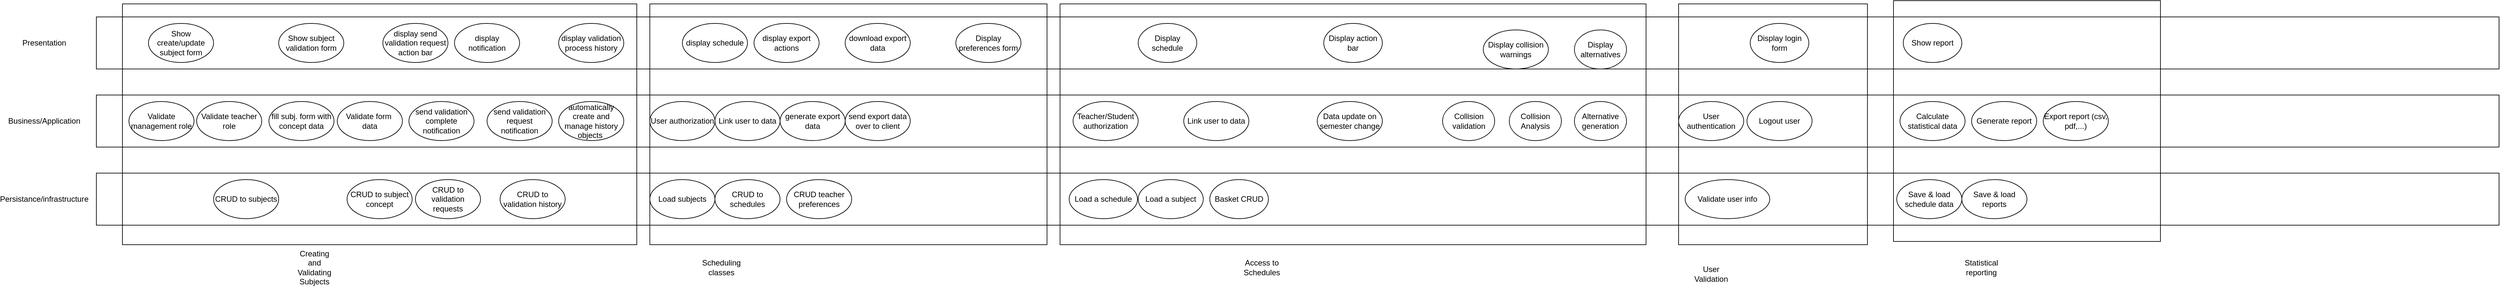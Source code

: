 <mxfile version="28.2.8">
  <diagram name="Page-1" id="85GoiwzplOYLq53OgErL">
    <mxGraphModel dx="2066" dy="1103" grid="1" gridSize="10" guides="1" tooltips="1" connect="1" arrows="1" fold="1" page="1" pageScale="1" pageWidth="827" pageHeight="1169" background="none" math="0" shadow="0">
      <root>
        <mxCell id="0" />
        <mxCell id="1" parent="0" />
        <mxCell id="A8C6d5W6ICT088-M1Bfj-1" value="" style="rounded=0;whiteSpace=wrap;html=1;fillColor=none;" parent="1" vertex="1">
          <mxGeometry x="160" y="40" width="3690" height="80" as="geometry" />
        </mxCell>
        <mxCell id="A8C6d5W6ICT088-M1Bfj-6" value="" style="rounded=0;whiteSpace=wrap;html=1;fillColor=none;" parent="1" vertex="1">
          <mxGeometry x="160" y="160" width="3690" height="80" as="geometry" />
        </mxCell>
        <mxCell id="A8C6d5W6ICT088-M1Bfj-7" value="" style="rounded=0;whiteSpace=wrap;html=1;fillColor=none;" parent="1" vertex="1">
          <mxGeometry x="160" y="280" width="3690" height="80" as="geometry" />
        </mxCell>
        <mxCell id="A8C6d5W6ICT088-M1Bfj-8" value="Business/Application" style="text;html=1;align=center;verticalAlign=middle;whiteSpace=wrap;rounded=0;" parent="1" vertex="1">
          <mxGeometry x="50" y="185" width="60" height="30" as="geometry" />
        </mxCell>
        <mxCell id="A8C6d5W6ICT088-M1Bfj-13" value="" style="rounded=0;whiteSpace=wrap;html=1;fillColor=none;" parent="1" vertex="1">
          <mxGeometry x="200" y="20" width="790" height="370" as="geometry" />
        </mxCell>
        <mxCell id="A8C6d5W6ICT088-M1Bfj-9" value="Presentation" style="text;html=1;align=center;verticalAlign=middle;whiteSpace=wrap;rounded=0;" parent="1" vertex="1">
          <mxGeometry x="50" y="65" width="60" height="30" as="geometry" />
        </mxCell>
        <mxCell id="A8C6d5W6ICT088-M1Bfj-10" value="Persistance/infrastructure" style="text;html=1;align=center;verticalAlign=middle;whiteSpace=wrap;rounded=0;" parent="1" vertex="1">
          <mxGeometry x="50" y="305" width="60" height="30" as="geometry" />
        </mxCell>
        <mxCell id="A8C6d5W6ICT088-M1Bfj-14" value="Creating and Validating Subjects" style="text;html=1;align=center;verticalAlign=middle;whiteSpace=wrap;rounded=0;" parent="1" vertex="1">
          <mxGeometry x="465" y="410" width="60" height="30" as="geometry" />
        </mxCell>
        <mxCell id="A8C6d5W6ICT088-M1Bfj-15" value="" style="rounded=0;whiteSpace=wrap;html=1;fillColor=none;" parent="1" vertex="1">
          <mxGeometry x="1010" y="20" width="610" height="370" as="geometry" />
        </mxCell>
        <mxCell id="A8C6d5W6ICT088-M1Bfj-16" value="Scheduling classes" style="text;html=1;align=center;verticalAlign=middle;whiteSpace=wrap;rounded=0;" parent="1" vertex="1">
          <mxGeometry x="1090" y="410" width="60" height="30" as="geometry" />
        </mxCell>
        <mxCell id="A8C6d5W6ICT088-M1Bfj-17" value="" style="rounded=0;whiteSpace=wrap;html=1;fillColor=none;" parent="1" vertex="1">
          <mxGeometry x="1640" y="20" width="900" height="370" as="geometry" />
        </mxCell>
        <mxCell id="A8C6d5W6ICT088-M1Bfj-18" value="User Validation" style="text;html=1;align=center;verticalAlign=middle;whiteSpace=wrap;rounded=0;" parent="1" vertex="1">
          <mxGeometry x="2610" y="420" width="60" height="30" as="geometry" />
        </mxCell>
        <mxCell id="A8C6d5W6ICT088-M1Bfj-20" value="" style="rounded=0;whiteSpace=wrap;html=1;fillColor=none;" parent="1" vertex="1">
          <mxGeometry x="2590" y="20" width="290" height="370" as="geometry" />
        </mxCell>
        <mxCell id="A8C6d5W6ICT088-M1Bfj-21" value="Access to Schedules" style="text;html=1;align=center;verticalAlign=middle;whiteSpace=wrap;rounded=0;" parent="1" vertex="1">
          <mxGeometry x="1920" y="410" width="60" height="30" as="geometry" />
        </mxCell>
        <mxCell id="A8C6d5W6ICT088-M1Bfj-22" value="CRUD to subjects" style="ellipse;whiteSpace=wrap;html=1;" parent="1" vertex="1">
          <mxGeometry x="340" y="290" width="100" height="60" as="geometry" />
        </mxCell>
        <mxCell id="A8C6d5W6ICT088-M1Bfj-24" value="Load subjects" style="ellipse;whiteSpace=wrap;html=1;" parent="1" vertex="1">
          <mxGeometry x="1010" y="290" width="100" height="60" as="geometry" />
        </mxCell>
        <mxCell id="A8C6d5W6ICT088-M1Bfj-25" value="Load a schedule" style="ellipse;whiteSpace=wrap;html=1;" parent="1" vertex="1">
          <mxGeometry x="1654" y="290" width="105" height="60" as="geometry" />
        </mxCell>
        <mxCell id="A8C6d5W6ICT088-M1Bfj-26" value="Validate user info" style="ellipse;whiteSpace=wrap;html=1;" parent="1" vertex="1">
          <mxGeometry x="2600" y="290" width="130" height="60" as="geometry" />
        </mxCell>
        <mxCell id="A8C6d5W6ICT088-M1Bfj-27" value="User authentication" style="ellipse;whiteSpace=wrap;html=1;" parent="1" vertex="1">
          <mxGeometry x="2590" y="170" width="100" height="60" as="geometry" />
        </mxCell>
        <mxCell id="A8C6d5W6ICT088-M1Bfj-28" value="Teacher/Student authorization" style="ellipse;whiteSpace=wrap;html=1;" parent="1" vertex="1">
          <mxGeometry x="1660" y="170" width="100" height="60" as="geometry" />
        </mxCell>
        <mxCell id="A8C6d5W6ICT088-M1Bfj-29" value="User authorization" style="ellipse;whiteSpace=wrap;html=1;" parent="1" vertex="1">
          <mxGeometry x="1010" y="170" width="100" height="60" as="geometry" />
        </mxCell>
        <mxCell id="A8C6d5W6ICT088-M1Bfj-30" value="Validate management role" style="ellipse;whiteSpace=wrap;html=1;" parent="1" vertex="1">
          <mxGeometry x="210" y="170" width="100" height="60" as="geometry" />
        </mxCell>
        <mxCell id="A8C6d5W6ICT088-M1Bfj-32" value="Validate teacher role" style="ellipse;whiteSpace=wrap;html=1;" parent="1" vertex="1">
          <mxGeometry x="314" y="170" width="100" height="60" as="geometry" />
        </mxCell>
        <mxCell id="A8C6d5W6ICT088-M1Bfj-33" value="Link user to data" style="ellipse;whiteSpace=wrap;html=1;" parent="1" vertex="1">
          <mxGeometry x="1110" y="170" width="100" height="60" as="geometry" />
        </mxCell>
        <mxCell id="A8C6d5W6ICT088-M1Bfj-34" value="Link user to data" style="ellipse;whiteSpace=wrap;html=1;" parent="1" vertex="1">
          <mxGeometry x="1830" y="170" width="100" height="60" as="geometry" />
        </mxCell>
        <mxCell id="A8C6d5W6ICT088-M1Bfj-35" value="Load a subject" style="ellipse;whiteSpace=wrap;html=1;" parent="1" vertex="1">
          <mxGeometry x="1760" y="290" width="100" height="60" as="geometry" />
        </mxCell>
        <mxCell id="A8C6d5W6ICT088-M1Bfj-36" value="CRUD to schedules" style="ellipse;whiteSpace=wrap;html=1;" parent="1" vertex="1">
          <mxGeometry x="1110" y="290" width="100" height="60" as="geometry" />
        </mxCell>
        <mxCell id="A8C6d5W6ICT088-M1Bfj-37" value="Show create/update subject form" style="ellipse;whiteSpace=wrap;html=1;" parent="1" vertex="1">
          <mxGeometry x="240" y="50" width="100" height="60" as="geometry" />
        </mxCell>
        <mxCell id="A8C6d5W6ICT088-M1Bfj-38" value="Show subject validation form" style="ellipse;whiteSpace=wrap;html=1;" parent="1" vertex="1">
          <mxGeometry x="440" y="50" width="100" height="60" as="geometry" />
        </mxCell>
        <mxCell id="A8C6d5W6ICT088-M1Bfj-39" value="display notification" style="ellipse;whiteSpace=wrap;html=1;" parent="1" vertex="1">
          <mxGeometry x="710" y="50" width="100" height="60" as="geometry" />
        </mxCell>
        <mxCell id="A8C6d5W6ICT088-M1Bfj-40" value="Data update on semester change" style="ellipse;whiteSpace=wrap;html=1;" parent="1" vertex="1">
          <mxGeometry x="2035" y="170" width="100" height="60" as="geometry" />
        </mxCell>
        <mxCell id="A8C6d5W6ICT088-M1Bfj-43" value="Display schedule" style="ellipse;whiteSpace=wrap;html=1;" parent="1" vertex="1">
          <mxGeometry x="1760" y="50" width="90" height="60" as="geometry" />
        </mxCell>
        <mxCell id="A8C6d5W6ICT088-M1Bfj-44" value="Display action bar" style="ellipse;whiteSpace=wrap;html=1;" parent="1" vertex="1">
          <mxGeometry x="2045" y="50" width="90" height="60" as="geometry" />
        </mxCell>
        <mxCell id="A8C6d5W6ICT088-M1Bfj-46" value="Basket CRUD" style="ellipse;whiteSpace=wrap;html=1;" parent="1" vertex="1">
          <mxGeometry x="1870" y="290" width="90" height="60" as="geometry" />
        </mxCell>
        <mxCell id="A8C6d5W6ICT088-M1Bfj-47" value="Display collision warnings" style="ellipse;whiteSpace=wrap;html=1;" parent="1" vertex="1">
          <mxGeometry x="2290" y="60" width="100" height="60" as="geometry" />
        </mxCell>
        <mxCell id="A8C6d5W6ICT088-M1Bfj-49" value="Collision validation" style="ellipse;whiteSpace=wrap;html=1;" parent="1" vertex="1">
          <mxGeometry x="2227.5" y="170" width="80" height="60" as="geometry" />
        </mxCell>
        <mxCell id="A8C6d5W6ICT088-M1Bfj-50" value="Display login form" style="ellipse;whiteSpace=wrap;html=1;" parent="1" vertex="1">
          <mxGeometry x="2700" y="50" width="90" height="60" as="geometry" />
        </mxCell>
        <mxCell id="A8C6d5W6ICT088-M1Bfj-54" value="CRUD to subject concept" style="ellipse;whiteSpace=wrap;html=1;" parent="1" vertex="1">
          <mxGeometry x="545" y="290" width="100" height="60" as="geometry" />
        </mxCell>
        <mxCell id="wLwPArgJi_K4yRI2g4nX-1" value="Collision&lt;br&gt;Analysis" style="ellipse;whiteSpace=wrap;html=1;" parent="1" vertex="1">
          <mxGeometry x="2330" y="170" width="80" height="60" as="geometry" />
        </mxCell>
        <mxCell id="wLwPArgJi_K4yRI2g4nX-4" value="Alternative generation" style="ellipse;whiteSpace=wrap;html=1;" parent="1" vertex="1">
          <mxGeometry x="2430" y="170" width="80" height="60" as="geometry" />
        </mxCell>
        <mxCell id="wLwPArgJi_K4yRI2g4nX-5" value="Display alternatives" style="ellipse;whiteSpace=wrap;html=1;" parent="1" vertex="1">
          <mxGeometry x="2430" y="60" width="80" height="60" as="geometry" />
        </mxCell>
        <mxCell id="wLwPArgJi_K4yRI2g4nX-6" value="fill subj. form with concept data" style="ellipse;whiteSpace=wrap;html=1;" parent="1" vertex="1">
          <mxGeometry x="425" y="170" width="100" height="60" as="geometry" />
        </mxCell>
        <mxCell id="wLwPArgJi_K4yRI2g4nX-7" value="Validate form&amp;nbsp;&lt;div&gt;data&lt;/div&gt;" style="ellipse;whiteSpace=wrap;html=1;" parent="1" vertex="1">
          <mxGeometry x="530" y="170" width="100" height="60" as="geometry" />
        </mxCell>
        <mxCell id="wLwPArgJi_K4yRI2g4nX-8" value="send validation request notification" style="ellipse;whiteSpace=wrap;html=1;" parent="1" vertex="1">
          <mxGeometry x="760" y="170" width="100" height="60" as="geometry" />
        </mxCell>
        <mxCell id="wLwPArgJi_K4yRI2g4nX-9" value="display send validation request action bar" style="ellipse;whiteSpace=wrap;html=1;" parent="1" vertex="1">
          <mxGeometry x="600" y="50" width="100" height="60" as="geometry" />
        </mxCell>
        <mxCell id="wLwPArgJi_K4yRI2g4nX-11" value="CRUD to validation requests" style="ellipse;whiteSpace=wrap;html=1;" parent="1" vertex="1">
          <mxGeometry x="650" y="290" width="100" height="60" as="geometry" />
        </mxCell>
        <mxCell id="wLwPArgJi_K4yRI2g4nX-12" value="send validation complete notification" style="ellipse;whiteSpace=wrap;html=1;" parent="1" vertex="1">
          <mxGeometry x="640" y="170" width="100" height="60" as="geometry" />
        </mxCell>
        <mxCell id="wLwPArgJi_K4yRI2g4nX-13" value="CRUD to validation history" style="ellipse;whiteSpace=wrap;html=1;" parent="1" vertex="1">
          <mxGeometry x="780" y="290" width="100" height="60" as="geometry" />
        </mxCell>
        <mxCell id="wLwPArgJi_K4yRI2g4nX-14" value="automatically create and manage history objects&amp;nbsp;" style="ellipse;whiteSpace=wrap;html=1;" parent="1" vertex="1">
          <mxGeometry x="870" y="170" width="100" height="60" as="geometry" />
        </mxCell>
        <mxCell id="wLwPArgJi_K4yRI2g4nX-15" value="display validation process history" style="ellipse;whiteSpace=wrap;html=1;" parent="1" vertex="1">
          <mxGeometry x="870" y="50" width="100" height="60" as="geometry" />
        </mxCell>
        <mxCell id="wLwPArgJi_K4yRI2g4nX-16" value="display schedule" style="ellipse;whiteSpace=wrap;html=1;" parent="1" vertex="1">
          <mxGeometry x="1060" y="50" width="100" height="60" as="geometry" />
        </mxCell>
        <mxCell id="wLwPArgJi_K4yRI2g4nX-17" value="display export actions" style="ellipse;whiteSpace=wrap;html=1;" parent="1" vertex="1">
          <mxGeometry x="1170" y="50" width="100" height="60" as="geometry" />
        </mxCell>
        <mxCell id="wLwPArgJi_K4yRI2g4nX-19" value="generate export data" style="ellipse;whiteSpace=wrap;html=1;" parent="1" vertex="1">
          <mxGeometry x="1210" y="170" width="100" height="60" as="geometry" />
        </mxCell>
        <mxCell id="wLwPArgJi_K4yRI2g4nX-20" value="send export data over to client" style="ellipse;whiteSpace=wrap;html=1;" parent="1" vertex="1">
          <mxGeometry x="1310" y="170" width="100" height="60" as="geometry" />
        </mxCell>
        <mxCell id="wLwPArgJi_K4yRI2g4nX-21" value="download export data" style="ellipse;whiteSpace=wrap;html=1;" parent="1" vertex="1">
          <mxGeometry x="1310" y="50" width="100" height="60" as="geometry" />
        </mxCell>
        <mxCell id="kJ2ly1MFz-Mzv28cibZp-1" value="Logout user" style="ellipse;whiteSpace=wrap;html=1;" vertex="1" parent="1">
          <mxGeometry x="2695" y="170" width="100" height="60" as="geometry" />
        </mxCell>
        <mxCell id="kJ2ly1MFz-Mzv28cibZp-2" value="" style="rounded=0;whiteSpace=wrap;html=1;fillColor=none;" vertex="1" parent="1">
          <mxGeometry x="2920" y="15" width="410" height="370" as="geometry" />
        </mxCell>
        <mxCell id="kJ2ly1MFz-Mzv28cibZp-3" value="Statistical reporting" style="text;html=1;whiteSpace=wrap;strokeColor=none;fillColor=none;align=center;verticalAlign=middle;rounded=0;" vertex="1" parent="1">
          <mxGeometry x="3025" y="410" width="60" height="30" as="geometry" />
        </mxCell>
        <mxCell id="kJ2ly1MFz-Mzv28cibZp-4" value="Calculate statistical data" style="ellipse;whiteSpace=wrap;html=1;" vertex="1" parent="1">
          <mxGeometry x="2930" y="170" width="100" height="60" as="geometry" />
        </mxCell>
        <mxCell id="kJ2ly1MFz-Mzv28cibZp-5" value="Show report" style="ellipse;whiteSpace=wrap;html=1;" vertex="1" parent="1">
          <mxGeometry x="2935" y="50" width="90" height="60" as="geometry" />
        </mxCell>
        <mxCell id="kJ2ly1MFz-Mzv28cibZp-6" value="Generate report" style="ellipse;whiteSpace=wrap;html=1;" vertex="1" parent="1">
          <mxGeometry x="3040" y="170" width="100" height="60" as="geometry" />
        </mxCell>
        <mxCell id="kJ2ly1MFz-Mzv28cibZp-7" value="Save &amp;amp; load schedule data" style="ellipse;whiteSpace=wrap;html=1;" vertex="1" parent="1">
          <mxGeometry x="2925" y="290" width="100" height="60" as="geometry" />
        </mxCell>
        <mxCell id="kJ2ly1MFz-Mzv28cibZp-8" value="Save &amp;amp; load reports" style="ellipse;whiteSpace=wrap;html=1;" vertex="1" parent="1">
          <mxGeometry x="3025" y="290" width="100" height="60" as="geometry" />
        </mxCell>
        <mxCell id="kJ2ly1MFz-Mzv28cibZp-9" value="CRUD teacher preferences" style="ellipse;whiteSpace=wrap;html=1;" vertex="1" parent="1">
          <mxGeometry x="1220" y="290" width="100" height="60" as="geometry" />
        </mxCell>
        <mxCell id="kJ2ly1MFz-Mzv28cibZp-10" value="Display preferences form" style="ellipse;whiteSpace=wrap;html=1;" vertex="1" parent="1">
          <mxGeometry x="1480" y="50" width="100" height="60" as="geometry" />
        </mxCell>
        <mxCell id="kJ2ly1MFz-Mzv28cibZp-11" value="Export report (csv, pdf,...)" style="ellipse;whiteSpace=wrap;html=1;" vertex="1" parent="1">
          <mxGeometry x="3150" y="170" width="100" height="60" as="geometry" />
        </mxCell>
      </root>
    </mxGraphModel>
  </diagram>
</mxfile>
